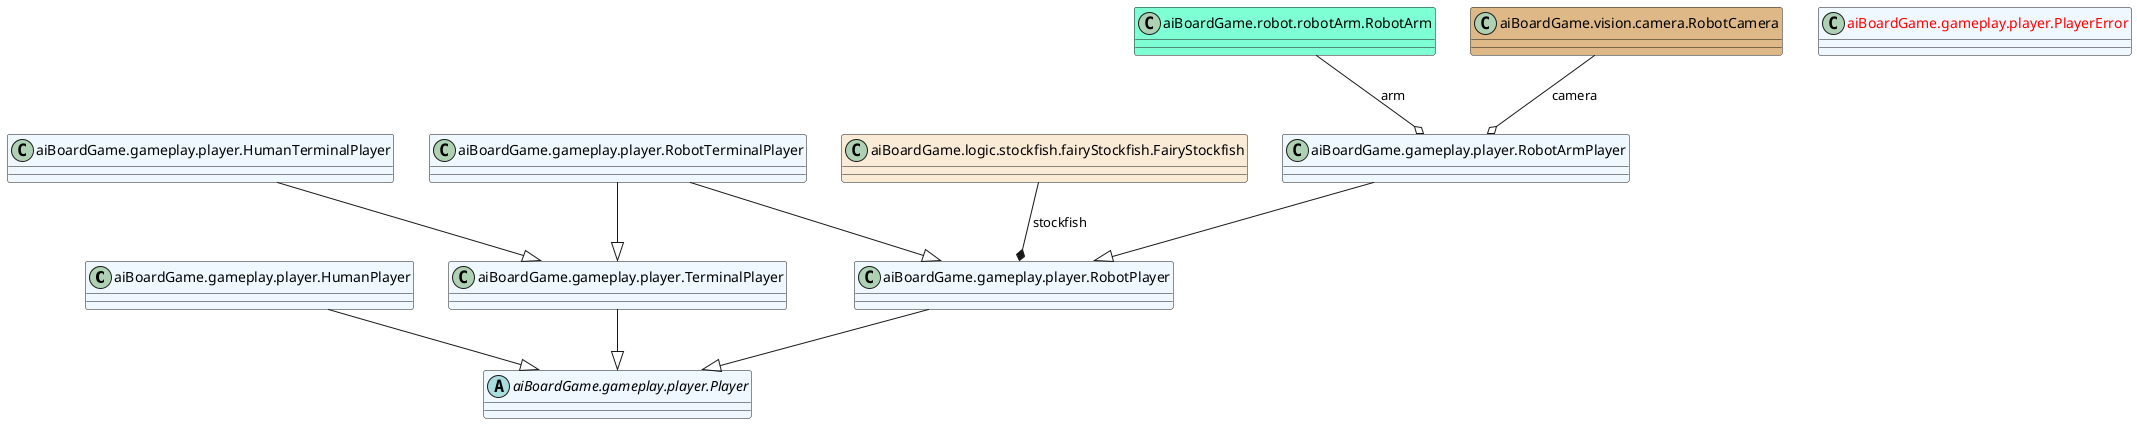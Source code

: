 @startuml classes_player
set namespaceSeparator none
class "aiBoardGame.gameplay.player.HumanPlayer" as aiBoardGame.gameplay.player.HumanPlayer #aliceblue {
}
class "aiBoardGame.gameplay.player.HumanTerminalPlayer" as aiBoardGame.gameplay.player.HumanTerminalPlayer #aliceblue {
}
abstract class "aiBoardGame.gameplay.player.Player" as aiBoardGame.gameplay.player.Player #aliceblue {
}
class "<color:red>aiBoardGame.gameplay.player.PlayerError</color>" as aiBoardGame.gameplay.player.PlayerError #aliceblue {
}
class "aiBoardGame.gameplay.player.RobotArmPlayer" as aiBoardGame.gameplay.player.RobotArmPlayer #aliceblue {
}
class "aiBoardGame.gameplay.player.RobotPlayer" as aiBoardGame.gameplay.player.RobotPlayer #aliceblue {
}
class "aiBoardGame.gameplay.player.RobotTerminalPlayer" as aiBoardGame.gameplay.player.RobotTerminalPlayer #aliceblue {
}
class "aiBoardGame.gameplay.player.TerminalPlayer" as aiBoardGame.gameplay.player.TerminalPlayer #aliceblue {
}
class "aiBoardGame.logic.stockfish.fairyStockfish.FairyStockfish" as aiBoardGame.logic.stockfish.fairyStockfish.FairyStockfish #antiquewhite {
}
class "aiBoardGame.robot.robotArm.RobotArm" as aiBoardGame.robot.robotArm.RobotArm #aquamarine {
}
class "aiBoardGame.vision.camera.RobotCamera" as aiBoardGame.vision.camera.RobotCamera #burlywood {
}
aiBoardGame.gameplay.player.HumanPlayer --|> aiBoardGame.gameplay.player.Player
aiBoardGame.gameplay.player.HumanTerminalPlayer --|> aiBoardGame.gameplay.player.TerminalPlayer
aiBoardGame.gameplay.player.RobotArmPlayer --|> aiBoardGame.gameplay.player.RobotPlayer
aiBoardGame.gameplay.player.RobotPlayer --|> aiBoardGame.gameplay.player.Player
aiBoardGame.gameplay.player.RobotTerminalPlayer --|> aiBoardGame.gameplay.player.RobotPlayer
aiBoardGame.gameplay.player.RobotTerminalPlayer --|> aiBoardGame.gameplay.player.TerminalPlayer
aiBoardGame.gameplay.player.TerminalPlayer --|> aiBoardGame.gameplay.player.Player
aiBoardGame.logic.stockfish.fairyStockfish.FairyStockfish --* aiBoardGame.gameplay.player.RobotPlayer : stockfish
aiBoardGame.robot.robotArm.RobotArm --o aiBoardGame.gameplay.player.RobotArmPlayer : arm
aiBoardGame.vision.camera.RobotCamera --o aiBoardGame.gameplay.player.RobotArmPlayer : camera
@enduml
